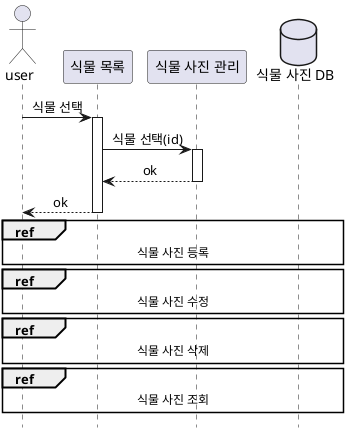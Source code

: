 @startuml

skinparam sequenceMessageAlign center
hide footbox
'생명선 자동 생성
autoactivate on 

actor "user" as user
participant "식물 목록" as pl
participant "식물 사진 관리" as pi
database "식물 사진 DB" as pdb
user -> pl : 식물 선택
pl -> pi : 식물 선택(id)
pi --> pl : ok
pl --> user : ok
ref over user, pi, pdb :식물 사진 등록
ref over user, pi, pdb :식물 사진 수정
ref over user, pi, pdb :식물 사진 삭제
ref over user, pi, pdb :식물 사진 조회



    


@enduml